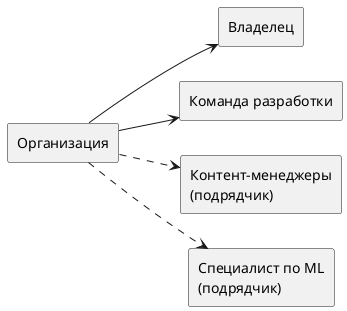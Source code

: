 @startuml
left to right direction

rectangle "Организация" as org
rectangle "Владелец" as owner
rectangle "Команда разработки" as dev
rectangle "Контент-менеджеры\n(подрядчик)" as cm
rectangle "Специалист по ML\n(подрядчик)" as ml

org --> owner
org --> dev
org ..> cm
org ..> ml
@enduml
